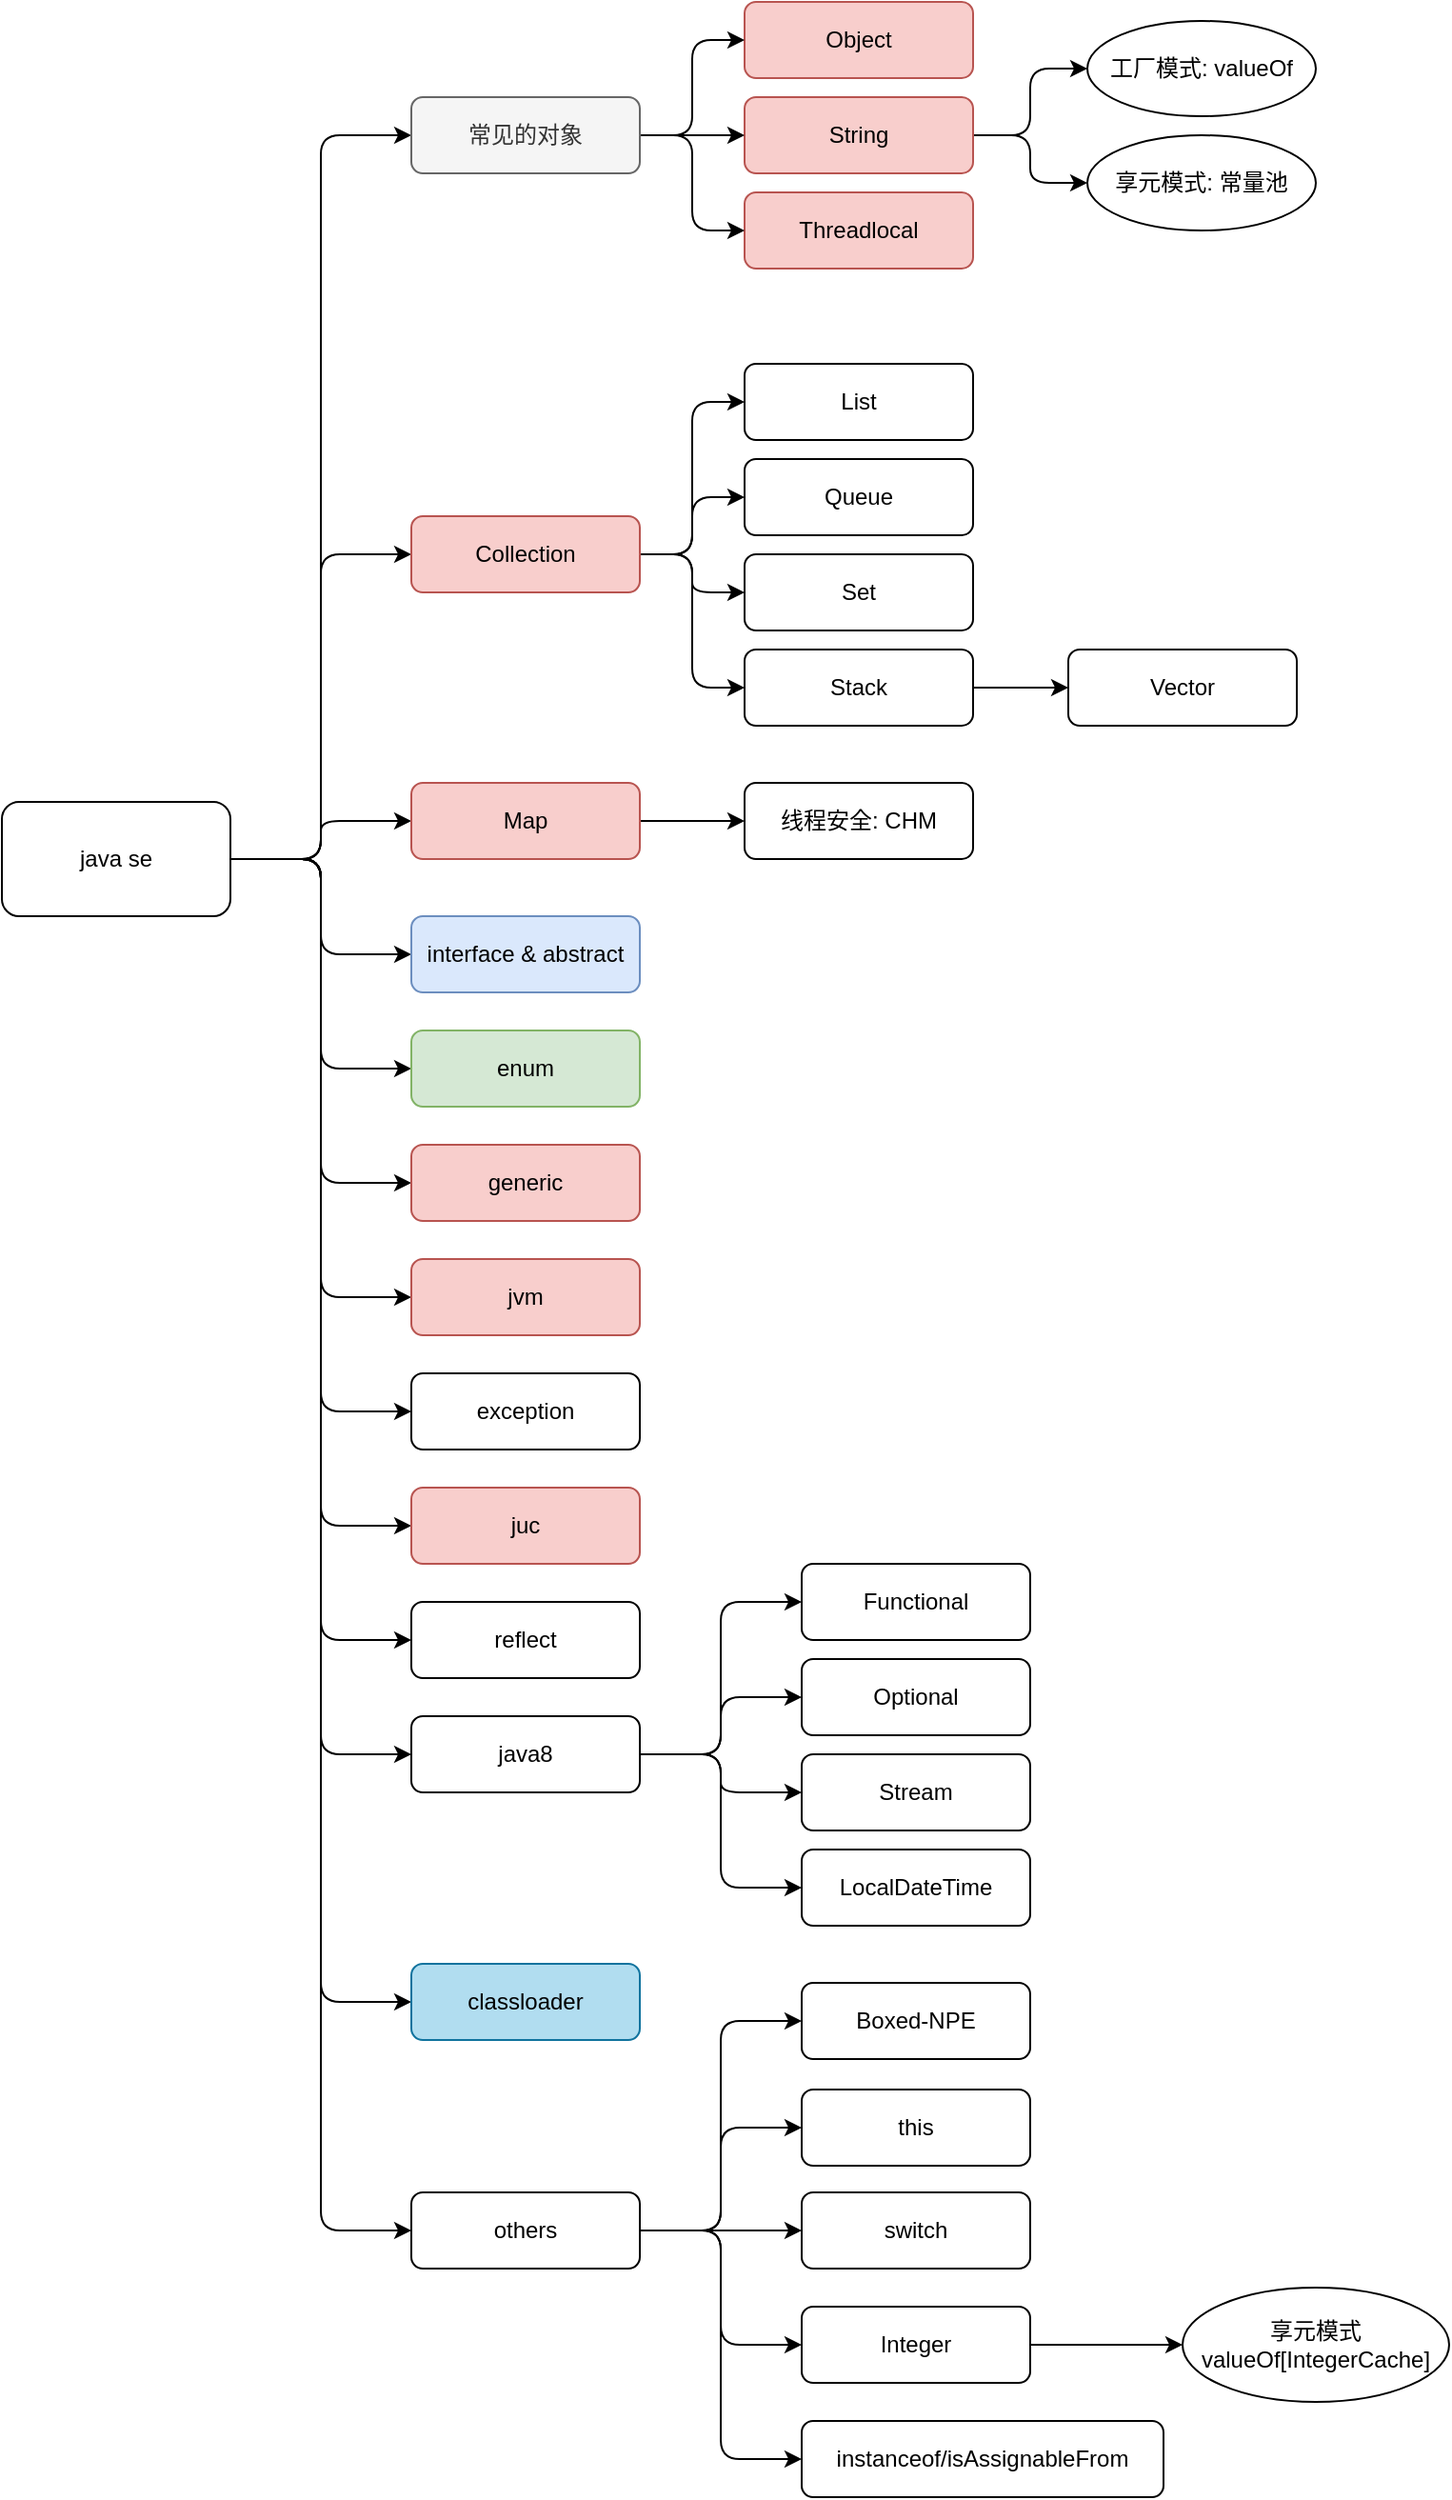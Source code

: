 <mxfile>
    <diagram id="iPyAcLDvv-DkyVi6Gf5Q" name="Page-1">
        <mxGraphModel dx="894" dy="610" grid="1" gridSize="10" guides="1" tooltips="1" connect="1" arrows="1" fold="1" page="1" pageScale="1" pageWidth="850" pageHeight="1100" background="#FFFFFF" math="0" shadow="0">
            <root>
                <mxCell id="0"/>
                <mxCell id="1" parent="0"/>
                <mxCell id="7" style="edgeStyle=orthogonalEdgeStyle;rounded=1;orthogonalLoop=1;jettySize=auto;html=1;entryX=0;entryY=0.5;entryDx=0;entryDy=0;" parent="1" source="2" target="94" edge="1">
                    <mxGeometry relative="1" as="geometry"/>
                </mxCell>
                <mxCell id="10" style="edgeStyle=orthogonalEdgeStyle;rounded=1;orthogonalLoop=1;jettySize=auto;html=1;entryX=0;entryY=0.5;entryDx=0;entryDy=0;" parent="1" source="2" target="9" edge="1">
                    <mxGeometry relative="1" as="geometry"/>
                </mxCell>
                <mxCell id="18" style="edgeStyle=orthogonalEdgeStyle;rounded=1;orthogonalLoop=1;jettySize=auto;html=1;entryX=0;entryY=0.5;entryDx=0;entryDy=0;" parent="1" source="2" target="17" edge="1">
                    <mxGeometry relative="1" as="geometry"/>
                </mxCell>
                <mxCell id="29" style="edgeStyle=orthogonalEdgeStyle;rounded=1;orthogonalLoop=1;jettySize=auto;html=1;entryX=0;entryY=0.5;entryDx=0;entryDy=0;" parent="1" source="2" target="28" edge="1">
                    <mxGeometry relative="1" as="geometry"/>
                </mxCell>
                <mxCell id="31" style="edgeStyle=orthogonalEdgeStyle;rounded=1;orthogonalLoop=1;jettySize=auto;html=1;entryX=0;entryY=0.5;entryDx=0;entryDy=0;" parent="1" source="2" target="30" edge="1">
                    <mxGeometry relative="1" as="geometry"/>
                </mxCell>
                <mxCell id="33" style="edgeStyle=orthogonalEdgeStyle;rounded=1;orthogonalLoop=1;jettySize=auto;html=1;entryX=0;entryY=0.5;entryDx=0;entryDy=0;" parent="1" source="2" target="32" edge="1">
                    <mxGeometry relative="1" as="geometry"/>
                </mxCell>
                <mxCell id="36" style="edgeStyle=orthogonalEdgeStyle;rounded=1;orthogonalLoop=1;jettySize=auto;html=1;entryX=0;entryY=0.5;entryDx=0;entryDy=0;" parent="1" source="2" target="34" edge="1">
                    <mxGeometry relative="1" as="geometry"/>
                </mxCell>
                <mxCell id="37" style="edgeStyle=orthogonalEdgeStyle;rounded=1;orthogonalLoop=1;jettySize=auto;html=1;entryX=0;entryY=0.5;entryDx=0;entryDy=0;" parent="1" source="2" target="35" edge="1">
                    <mxGeometry relative="1" as="geometry"/>
                </mxCell>
                <mxCell id="39" style="edgeStyle=orthogonalEdgeStyle;rounded=1;orthogonalLoop=1;jettySize=auto;html=1;entryX=0;entryY=0.5;entryDx=0;entryDy=0;" parent="1" source="2" target="38" edge="1">
                    <mxGeometry relative="1" as="geometry"/>
                </mxCell>
                <mxCell id="41" style="edgeStyle=orthogonalEdgeStyle;rounded=1;orthogonalLoop=1;jettySize=auto;html=1;entryX=0;entryY=0.5;entryDx=0;entryDy=0;" parent="1" source="2" target="40" edge="1">
                    <mxGeometry relative="1" as="geometry"/>
                </mxCell>
                <mxCell id="45" style="edgeStyle=orthogonalEdgeStyle;rounded=1;orthogonalLoop=1;jettySize=auto;html=1;entryX=0;entryY=0.5;entryDx=0;entryDy=0;" parent="1" source="2" target="44" edge="1">
                    <mxGeometry relative="1" as="geometry"/>
                </mxCell>
                <mxCell id="101" style="edgeStyle=orthogonalEdgeStyle;rounded=1;orthogonalLoop=1;jettySize=auto;html=1;entryX=0;entryY=0.5;entryDx=0;entryDy=0;" parent="1" source="2" target="98" edge="1">
                    <mxGeometry relative="1" as="geometry"/>
                </mxCell>
                <mxCell id="119" style="edgeStyle=orthogonalEdgeStyle;rounded=1;orthogonalLoop=1;jettySize=auto;html=1;entryX=0;entryY=0.5;entryDx=0;entryDy=0;" edge="1" parent="1" source="2" target="118">
                    <mxGeometry relative="1" as="geometry"/>
                </mxCell>
                <mxCell id="2" value="java se" style="rounded=1;whiteSpace=wrap;html=1;" parent="1" vertex="1">
                    <mxGeometry x="80" y="470" width="120" height="60" as="geometry"/>
                </mxCell>
                <mxCell id="3" value="Threadlocal" style="rounded=1;whiteSpace=wrap;html=1;fillColor=#f8cecc;strokeColor=#b85450;" parent="1" vertex="1">
                    <mxGeometry x="470" y="150" width="120" height="40" as="geometry"/>
                </mxCell>
                <mxCell id="113" value="" style="edgeStyle=orthogonalEdgeStyle;rounded=1;orthogonalLoop=1;jettySize=auto;html=1;entryX=0;entryY=0.5;entryDx=0;entryDy=0;" parent="1" source="5" target="114" edge="1">
                    <mxGeometry relative="1" as="geometry">
                        <mxPoint x="700" y="120" as="targetPoint"/>
                    </mxGeometry>
                </mxCell>
                <mxCell id="117" style="edgeStyle=orthogonalEdgeStyle;rounded=1;orthogonalLoop=1;jettySize=auto;html=1;" parent="1" source="5" target="116" edge="1">
                    <mxGeometry relative="1" as="geometry"/>
                </mxCell>
                <mxCell id="5" value="String" style="rounded=1;whiteSpace=wrap;html=1;fillColor=#f8cecc;strokeColor=#b85450;" parent="1" vertex="1">
                    <mxGeometry x="470" y="100" width="120" height="40" as="geometry"/>
                </mxCell>
                <mxCell id="6" value="Object" style="rounded=1;whiteSpace=wrap;html=1;fillColor=#f8cecc;strokeColor=#b85450;" parent="1" vertex="1">
                    <mxGeometry x="470" y="50" width="120" height="40" as="geometry"/>
                </mxCell>
                <mxCell id="12" value="" style="edgeStyle=orthogonalEdgeStyle;rounded=1;orthogonalLoop=1;jettySize=auto;html=1;entryX=0;entryY=0.5;entryDx=0;entryDy=0;" parent="1" source="9" target="11" edge="1">
                    <mxGeometry relative="1" as="geometry"/>
                </mxCell>
                <mxCell id="14" style="edgeStyle=orthogonalEdgeStyle;rounded=1;orthogonalLoop=1;jettySize=auto;html=1;" parent="1" source="9" target="13" edge="1">
                    <mxGeometry relative="1" as="geometry"/>
                </mxCell>
                <mxCell id="16" style="edgeStyle=orthogonalEdgeStyle;rounded=1;orthogonalLoop=1;jettySize=auto;html=1;entryX=0;entryY=0.5;entryDx=0;entryDy=0;" parent="1" source="9" target="15" edge="1">
                    <mxGeometry relative="1" as="geometry"/>
                </mxCell>
                <mxCell id="23" style="edgeStyle=orthogonalEdgeStyle;rounded=1;orthogonalLoop=1;jettySize=auto;html=1;entryX=0;entryY=0.5;entryDx=0;entryDy=0;" parent="1" source="9" target="21" edge="1">
                    <mxGeometry relative="1" as="geometry"/>
                </mxCell>
                <mxCell id="9" value="Collection" style="rounded=1;whiteSpace=wrap;html=1;fillColor=#f8cecc;strokeColor=#b85450;" parent="1" vertex="1">
                    <mxGeometry x="295" y="320" width="120" height="40" as="geometry"/>
                </mxCell>
                <mxCell id="11" value="List" style="rounded=1;whiteSpace=wrap;html=1;" parent="1" vertex="1">
                    <mxGeometry x="470" y="240" width="120" height="40" as="geometry"/>
                </mxCell>
                <mxCell id="13" value="Queue" style="rounded=1;whiteSpace=wrap;html=1;" parent="1" vertex="1">
                    <mxGeometry x="470" y="290" width="120" height="40" as="geometry"/>
                </mxCell>
                <mxCell id="15" value="Set" style="rounded=1;whiteSpace=wrap;html=1;" parent="1" vertex="1">
                    <mxGeometry x="470" y="340" width="120" height="40" as="geometry"/>
                </mxCell>
                <mxCell id="27" value="" style="edgeStyle=orthogonalEdgeStyle;rounded=1;orthogonalLoop=1;jettySize=auto;html=1;" parent="1" source="17" target="26" edge="1">
                    <mxGeometry relative="1" as="geometry"/>
                </mxCell>
                <mxCell id="17" value="Map" style="rounded=1;whiteSpace=wrap;html=1;fillColor=#f8cecc;strokeColor=#b85450;" parent="1" vertex="1">
                    <mxGeometry x="295" y="460" width="120" height="40" as="geometry"/>
                </mxCell>
                <mxCell id="25" value="" style="edgeStyle=orthogonalEdgeStyle;rounded=1;orthogonalLoop=1;jettySize=auto;html=1;" parent="1" source="21" target="24" edge="1">
                    <mxGeometry relative="1" as="geometry"/>
                </mxCell>
                <mxCell id="21" value="Stack" style="rounded=1;whiteSpace=wrap;html=1;" parent="1" vertex="1">
                    <mxGeometry x="470" y="390" width="120" height="40" as="geometry"/>
                </mxCell>
                <mxCell id="24" value="Vector" style="rounded=1;whiteSpace=wrap;html=1;" parent="1" vertex="1">
                    <mxGeometry x="640" y="390" width="120" height="40" as="geometry"/>
                </mxCell>
                <mxCell id="26" value="线程安全: CHM" style="rounded=1;whiteSpace=wrap;html=1;" parent="1" vertex="1">
                    <mxGeometry x="470" y="460" width="120" height="40" as="geometry"/>
                </mxCell>
                <mxCell id="28" value="interface &amp;amp; abstract" style="rounded=1;whiteSpace=wrap;html=1;fillColor=#dae8fc;strokeColor=#6c8ebf;" parent="1" vertex="1">
                    <mxGeometry x="295" y="530" width="120" height="40" as="geometry"/>
                </mxCell>
                <mxCell id="30" value="enum" style="rounded=1;whiteSpace=wrap;html=1;fillColor=#d5e8d4;strokeColor=#82b366;" parent="1" vertex="1">
                    <mxGeometry x="295" y="590" width="120" height="40" as="geometry"/>
                </mxCell>
                <mxCell id="32" value="generic" style="rounded=1;whiteSpace=wrap;html=1;fillColor=#f8cecc;strokeColor=#b85450;" parent="1" vertex="1">
                    <mxGeometry x="295" y="650" width="120" height="40" as="geometry"/>
                </mxCell>
                <mxCell id="34" value="exception" style="rounded=1;whiteSpace=wrap;html=1;" parent="1" vertex="1">
                    <mxGeometry x="295" y="770" width="120" height="40" as="geometry"/>
                </mxCell>
                <mxCell id="35" value="jvm" style="rounded=1;whiteSpace=wrap;html=1;fillColor=#f8cecc;strokeColor=#b85450;" parent="1" vertex="1">
                    <mxGeometry x="295" y="710" width="120" height="40" as="geometry"/>
                </mxCell>
                <mxCell id="38" value="juc" style="rounded=1;whiteSpace=wrap;html=1;fillColor=#f8cecc;strokeColor=#b85450;" parent="1" vertex="1">
                    <mxGeometry x="295" y="830" width="120" height="40" as="geometry"/>
                </mxCell>
                <mxCell id="40" value="reflect" style="rounded=1;whiteSpace=wrap;html=1;" parent="1" vertex="1">
                    <mxGeometry x="295" y="890" width="120" height="40" as="geometry"/>
                </mxCell>
                <mxCell id="49" value="" style="edgeStyle=orthogonalEdgeStyle;rounded=1;orthogonalLoop=1;jettySize=auto;html=1;" parent="1" source="44" target="48" edge="1">
                    <mxGeometry relative="1" as="geometry"/>
                </mxCell>
                <mxCell id="53" style="edgeStyle=orthogonalEdgeStyle;rounded=1;orthogonalLoop=1;jettySize=auto;html=1;entryX=0;entryY=0.5;entryDx=0;entryDy=0;" parent="1" source="44" target="52" edge="1">
                    <mxGeometry relative="1" as="geometry"/>
                </mxCell>
                <mxCell id="54" style="edgeStyle=orthogonalEdgeStyle;rounded=1;orthogonalLoop=1;jettySize=auto;html=1;entryX=0;entryY=0.5;entryDx=0;entryDy=0;" parent="1" source="44" target="50" edge="1">
                    <mxGeometry relative="1" as="geometry"/>
                </mxCell>
                <mxCell id="55" style="edgeStyle=orthogonalEdgeStyle;rounded=1;orthogonalLoop=1;jettySize=auto;html=1;entryX=0;entryY=0.5;entryDx=0;entryDy=0;" parent="1" source="44" target="51" edge="1">
                    <mxGeometry relative="1" as="geometry"/>
                </mxCell>
                <mxCell id="44" value="java8" style="rounded=1;whiteSpace=wrap;html=1;" parent="1" vertex="1">
                    <mxGeometry x="295" y="950" width="120" height="40" as="geometry"/>
                </mxCell>
                <mxCell id="48" value="Stream" style="rounded=1;whiteSpace=wrap;html=1;" parent="1" vertex="1">
                    <mxGeometry x="500" y="970" width="120" height="40" as="geometry"/>
                </mxCell>
                <mxCell id="50" value="Optional" style="rounded=1;whiteSpace=wrap;html=1;" parent="1" vertex="1">
                    <mxGeometry x="500" y="920" width="120" height="40" as="geometry"/>
                </mxCell>
                <mxCell id="51" value="LocalDateTime" style="rounded=1;whiteSpace=wrap;html=1;" parent="1" vertex="1">
                    <mxGeometry x="500" y="1020" width="120" height="40" as="geometry"/>
                </mxCell>
                <mxCell id="52" value="Functional" style="rounded=1;whiteSpace=wrap;html=1;" parent="1" vertex="1">
                    <mxGeometry x="500" y="870" width="120" height="40" as="geometry"/>
                </mxCell>
                <mxCell id="95" style="edgeStyle=orthogonalEdgeStyle;rounded=1;orthogonalLoop=1;jettySize=auto;html=1;entryX=0;entryY=0.5;entryDx=0;entryDy=0;" parent="1" source="94" target="6" edge="1">
                    <mxGeometry relative="1" as="geometry"/>
                </mxCell>
                <mxCell id="96" style="edgeStyle=orthogonalEdgeStyle;rounded=1;orthogonalLoop=1;jettySize=auto;html=1;entryX=0;entryY=0.5;entryDx=0;entryDy=0;" parent="1" source="94" target="5" edge="1">
                    <mxGeometry relative="1" as="geometry"/>
                </mxCell>
                <mxCell id="97" style="edgeStyle=orthogonalEdgeStyle;rounded=1;orthogonalLoop=1;jettySize=auto;html=1;entryX=0;entryY=0.5;entryDx=0;entryDy=0;" parent="1" source="94" target="3" edge="1">
                    <mxGeometry relative="1" as="geometry"/>
                </mxCell>
                <mxCell id="94" value="常见的对象" style="rounded=1;whiteSpace=wrap;html=1;fillColor=#f5f5f5;strokeColor=#666666;fontColor=#333333;" parent="1" vertex="1">
                    <mxGeometry x="295" y="100" width="120" height="40" as="geometry"/>
                </mxCell>
                <mxCell id="100" value="" style="edgeStyle=orthogonalEdgeStyle;rounded=1;orthogonalLoop=1;jettySize=auto;html=1;entryX=0;entryY=0.5;entryDx=0;entryDy=0;" parent="1" source="98" target="99" edge="1">
                    <mxGeometry relative="1" as="geometry"/>
                </mxCell>
                <mxCell id="103" style="edgeStyle=orthogonalEdgeStyle;rounded=1;orthogonalLoop=1;jettySize=auto;html=1;entryX=0;entryY=0.5;entryDx=0;entryDy=0;" parent="1" source="98" target="102" edge="1">
                    <mxGeometry relative="1" as="geometry"/>
                </mxCell>
                <mxCell id="105" style="edgeStyle=orthogonalEdgeStyle;rounded=1;orthogonalLoop=1;jettySize=auto;html=1;entryX=0;entryY=0.5;entryDx=0;entryDy=0;" parent="1" source="98" target="104" edge="1">
                    <mxGeometry relative="1" as="geometry"/>
                </mxCell>
                <mxCell id="107" style="edgeStyle=orthogonalEdgeStyle;rounded=1;orthogonalLoop=1;jettySize=auto;html=1;" parent="1" source="98" target="106" edge="1">
                    <mxGeometry relative="1" as="geometry"/>
                </mxCell>
                <mxCell id="109" style="edgeStyle=orthogonalEdgeStyle;rounded=1;orthogonalLoop=1;jettySize=auto;html=1;entryX=0;entryY=0.5;entryDx=0;entryDy=0;" parent="1" source="98" target="108" edge="1">
                    <mxGeometry relative="1" as="geometry"/>
                </mxCell>
                <mxCell id="98" value="others" style="rounded=1;whiteSpace=wrap;html=1;" parent="1" vertex="1">
                    <mxGeometry x="295" y="1200" width="120" height="40" as="geometry"/>
                </mxCell>
                <mxCell id="99" value="Boxed-NPE" style="rounded=1;whiteSpace=wrap;html=1;" parent="1" vertex="1">
                    <mxGeometry x="500" y="1090" width="120" height="40" as="geometry"/>
                </mxCell>
                <mxCell id="102" value="this" style="rounded=1;whiteSpace=wrap;html=1;" parent="1" vertex="1">
                    <mxGeometry x="500" y="1146" width="120" height="40" as="geometry"/>
                </mxCell>
                <mxCell id="104" value="instanceof/isAssignableFrom" style="rounded=1;whiteSpace=wrap;html=1;" parent="1" vertex="1">
                    <mxGeometry x="500" y="1320" width="190" height="40" as="geometry"/>
                </mxCell>
                <mxCell id="106" value="switch" style="rounded=1;whiteSpace=wrap;html=1;" parent="1" vertex="1">
                    <mxGeometry x="500" y="1200" width="120" height="40" as="geometry"/>
                </mxCell>
                <mxCell id="111" value="" style="edgeStyle=orthogonalEdgeStyle;rounded=1;orthogonalLoop=1;jettySize=auto;html=1;" parent="1" source="108" target="110" edge="1">
                    <mxGeometry relative="1" as="geometry"/>
                </mxCell>
                <mxCell id="108" value="Integer" style="rounded=1;whiteSpace=wrap;html=1;" parent="1" vertex="1">
                    <mxGeometry x="500" y="1260" width="120" height="40" as="geometry"/>
                </mxCell>
                <mxCell id="110" value="享元模式&lt;br&gt;valueOf[IntegerCache]" style="ellipse;whiteSpace=wrap;html=1;rounded=1;" parent="1" vertex="1">
                    <mxGeometry x="700" y="1250" width="140" height="60" as="geometry"/>
                </mxCell>
                <mxCell id="114" value="工厂模式: valueOf" style="ellipse;whiteSpace=wrap;html=1;rounded=1;" parent="1" vertex="1">
                    <mxGeometry x="650" y="60" width="120" height="50" as="geometry"/>
                </mxCell>
                <mxCell id="116" value="享元模式: 常量池" style="ellipse;whiteSpace=wrap;html=1;rounded=1;" parent="1" vertex="1">
                    <mxGeometry x="650" y="120" width="120" height="50" as="geometry"/>
                </mxCell>
                <mxCell id="118" value="classloader" style="rounded=1;whiteSpace=wrap;html=1;fillColor=#b1ddf0;strokeColor=#10739e;" vertex="1" parent="1">
                    <mxGeometry x="295" y="1080" width="120" height="40" as="geometry"/>
                </mxCell>
            </root>
        </mxGraphModel>
    </diagram>
</mxfile>
